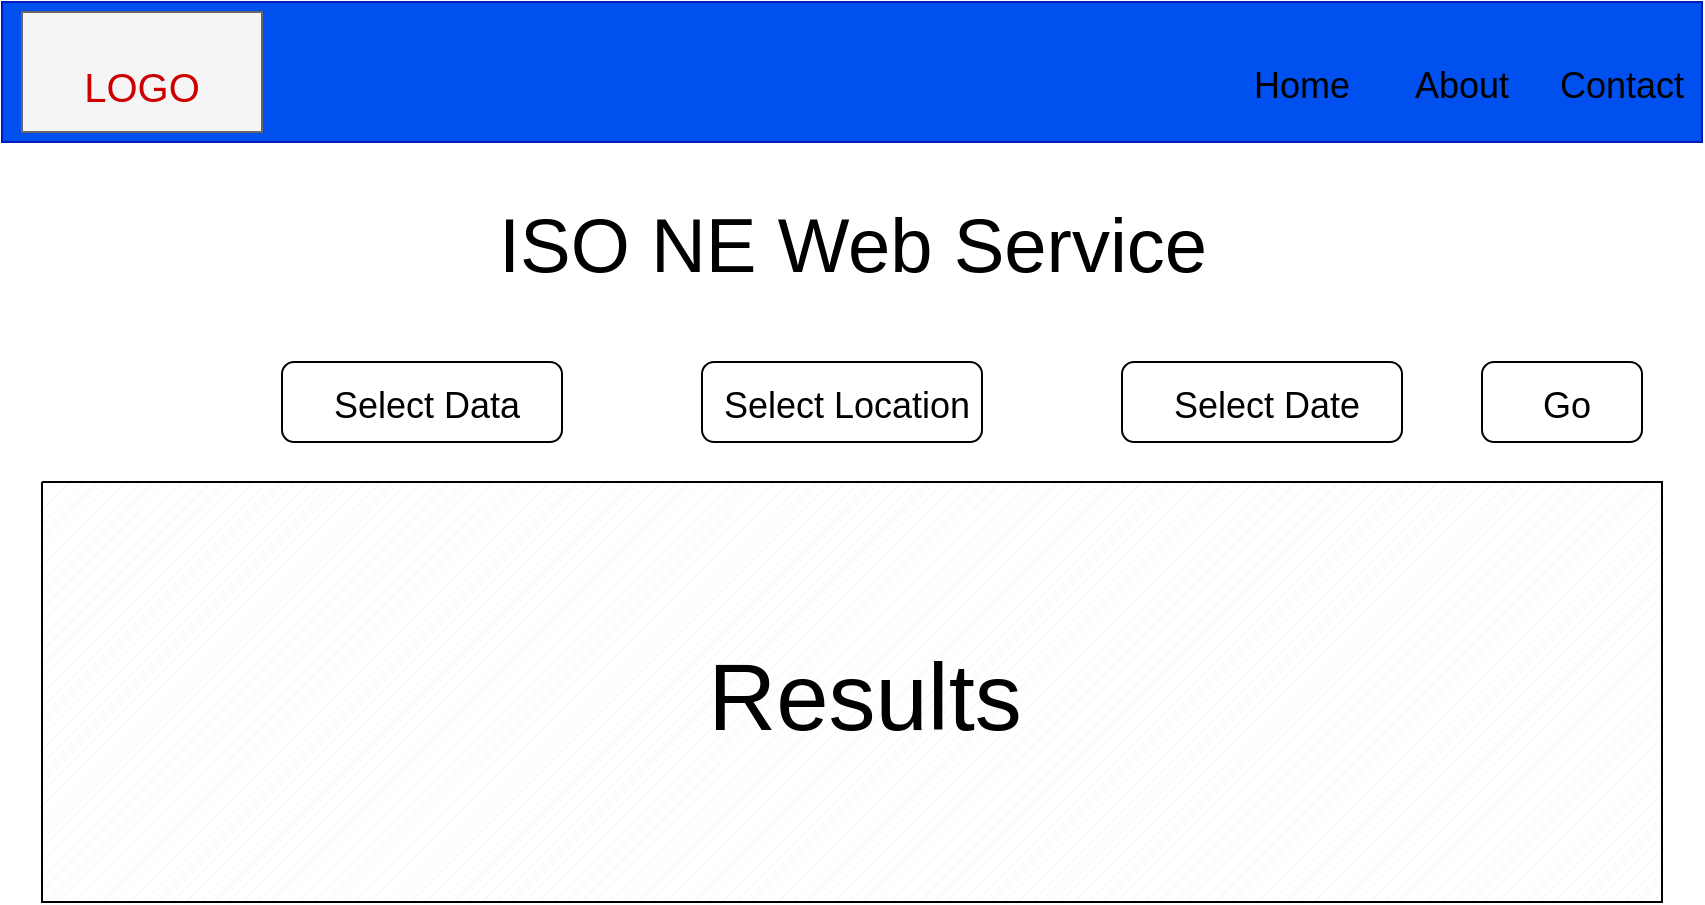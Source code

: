 <mxfile>
    <diagram id="JzTRa6wGhVBtEGqOyyF-" name="Page-1">
        <mxGraphModel dx="1130" dy="528" grid="1" gridSize="10" guides="1" tooltips="1" connect="1" arrows="1" fold="1" page="1" pageScale="1" pageWidth="850" pageHeight="1100" math="0" shadow="0">
            <root>
                <mxCell id="0"/>
                <mxCell id="1" parent="0"/>
                <mxCell id="2" value="" style="rounded=0;whiteSpace=wrap;html=1;fillColor=#0050ef;fontColor=#ffffff;strokeColor=#001DBC;" vertex="1" parent="1">
                    <mxGeometry width="850" height="70" as="geometry"/>
                </mxCell>
                <mxCell id="3" value="" style="rounded=0;whiteSpace=wrap;html=1;fillColor=#f5f5f5;fontColor=#333333;strokeColor=#666666;" vertex="1" parent="1">
                    <mxGeometry x="10" y="5" width="120" height="60" as="geometry"/>
                </mxCell>
                <mxCell id="4" value="&lt;br&gt;&lt;font style=&quot;font-size: 18px;&quot;&gt;Contact&lt;/font&gt;" style="text;strokeColor=none;align=center;fillColor=none;html=1;verticalAlign=middle;whiteSpace=wrap;rounded=0;" vertex="1" parent="1">
                    <mxGeometry x="780" y="20" width="60" height="30" as="geometry"/>
                </mxCell>
                <mxCell id="5" value="&lt;br&gt;&lt;font style=&quot;font-size: 18px;&quot;&gt;About&lt;/font&gt;" style="text;strokeColor=none;align=center;fillColor=none;html=1;verticalAlign=middle;whiteSpace=wrap;rounded=0;" vertex="1" parent="1">
                    <mxGeometry x="700" y="20" width="60" height="30" as="geometry"/>
                </mxCell>
                <mxCell id="6" value="&lt;br&gt;&lt;font style=&quot;font-size: 18px;&quot;&gt;Home&lt;/font&gt;" style="text;strokeColor=none;align=center;fillColor=none;html=1;verticalAlign=middle;whiteSpace=wrap;rounded=0;" vertex="1" parent="1">
                    <mxGeometry x="620" y="20" width="60" height="30" as="geometry"/>
                </mxCell>
                <mxCell id="7" value="&lt;br&gt;&lt;font style=&quot;font-size: 20px;&quot; color=&quot;#cc0000&quot;&gt;LOGO&lt;/font&gt;" style="text;strokeColor=none;align=center;fillColor=none;html=1;verticalAlign=middle;whiteSpace=wrap;rounded=0;" vertex="1" parent="1">
                    <mxGeometry x="40" y="20" width="60" height="30" as="geometry"/>
                </mxCell>
                <mxCell id="9" value="&lt;br&gt;&lt;font style=&quot;font-size: 38px;&quot;&gt;ISO NE Web Service&lt;/font&gt;" style="text;strokeColor=none;align=center;fillColor=none;html=1;verticalAlign=middle;whiteSpace=wrap;rounded=0;" vertex="1" parent="1">
                    <mxGeometry x="228" y="100" width="395" height="30" as="geometry"/>
                </mxCell>
                <mxCell id="10" value="" style="rounded=1;whiteSpace=wrap;html=1;fontSize=38;fontColor=#CC0000;fillColor=#FFFFFF;" vertex="1" parent="1">
                    <mxGeometry x="140" y="180" width="140" height="40" as="geometry"/>
                </mxCell>
                <mxCell id="11" value="" style="rounded=1;whiteSpace=wrap;html=1;fontSize=38;fontColor=#CC0000;fillColor=#FFFFFF;" vertex="1" parent="1">
                    <mxGeometry x="350" y="180" width="140" height="40" as="geometry"/>
                </mxCell>
                <mxCell id="12" value="" style="rounded=1;whiteSpace=wrap;html=1;fontSize=38;fontColor=#CC0000;fillColor=#FFFFFF;" vertex="1" parent="1">
                    <mxGeometry x="560" y="180" width="140" height="40" as="geometry"/>
                </mxCell>
                <mxCell id="13" value="" style="rounded=1;whiteSpace=wrap;html=1;fontSize=38;fontColor=#CC0000;fillColor=#FFFFFF;" vertex="1" parent="1">
                    <mxGeometry x="740" y="180" width="80" height="40" as="geometry"/>
                </mxCell>
                <mxCell id="14" value="&lt;br&gt;&lt;font color=&quot;#000000&quot; style=&quot;font-size: 18px;&quot;&gt;&amp;nbsp;Select Data&lt;/font&gt;" style="text;strokeColor=none;align=center;fillColor=none;html=1;verticalAlign=middle;whiteSpace=wrap;rounded=0;" vertex="1" parent="1">
                    <mxGeometry x="155" y="180" width="110" height="30" as="geometry"/>
                </mxCell>
                <mxCell id="15" value="&lt;br&gt;&lt;font color=&quot;#000000&quot; style=&quot;font-size: 18px;&quot;&gt;&amp;nbsp;Select Location&lt;/font&gt;" style="text;strokeColor=none;align=center;fillColor=none;html=1;verticalAlign=middle;whiteSpace=wrap;rounded=0;" vertex="1" parent="1">
                    <mxGeometry x="350" y="180" width="140" height="30" as="geometry"/>
                </mxCell>
                <mxCell id="16" value="&lt;br&gt;&lt;font color=&quot;#000000&quot; style=&quot;font-size: 18px;&quot;&gt;&amp;nbsp;Select Date&lt;/font&gt;" style="text;strokeColor=none;align=center;fillColor=none;html=1;verticalAlign=middle;whiteSpace=wrap;rounded=0;" vertex="1" parent="1">
                    <mxGeometry x="575" y="180" width="110" height="30" as="geometry"/>
                </mxCell>
                <mxCell id="17" value="&lt;br&gt;&lt;font color=&quot;#000000&quot; style=&quot;font-size: 18px;&quot;&gt;&amp;nbsp;Go&lt;/font&gt;" style="text;strokeColor=none;align=center;fillColor=none;html=1;verticalAlign=middle;whiteSpace=wrap;rounded=0;" vertex="1" parent="1">
                    <mxGeometry x="765" y="180" width="30" height="30" as="geometry"/>
                </mxCell>
                <mxCell id="18" value="" style="verticalLabelPosition=bottom;verticalAlign=top;html=1;shape=mxgraph.basic.patternFillRect;fillStyle=diag;step=5;fillStrokeWidth=0.2;fillStrokeColor=#dddddd;fontSize=38;fontColor=#000000;fillColor=#FFFFFF;" vertex="1" parent="1">
                    <mxGeometry x="20" y="240" width="810" height="210" as="geometry"/>
                </mxCell>
                <mxCell id="19" value="&lt;br&gt;&lt;font color=&quot;#000000&quot; style=&quot;font-size: 47px;&quot;&gt;&amp;nbsp;Results&lt;/font&gt;" style="text;strokeColor=none;align=center;fillColor=none;html=1;verticalAlign=middle;whiteSpace=wrap;rounded=0;" vertex="1" parent="1">
                    <mxGeometry x="325" y="320" width="200" height="40" as="geometry"/>
                </mxCell>
            </root>
        </mxGraphModel>
    </diagram>
</mxfile>